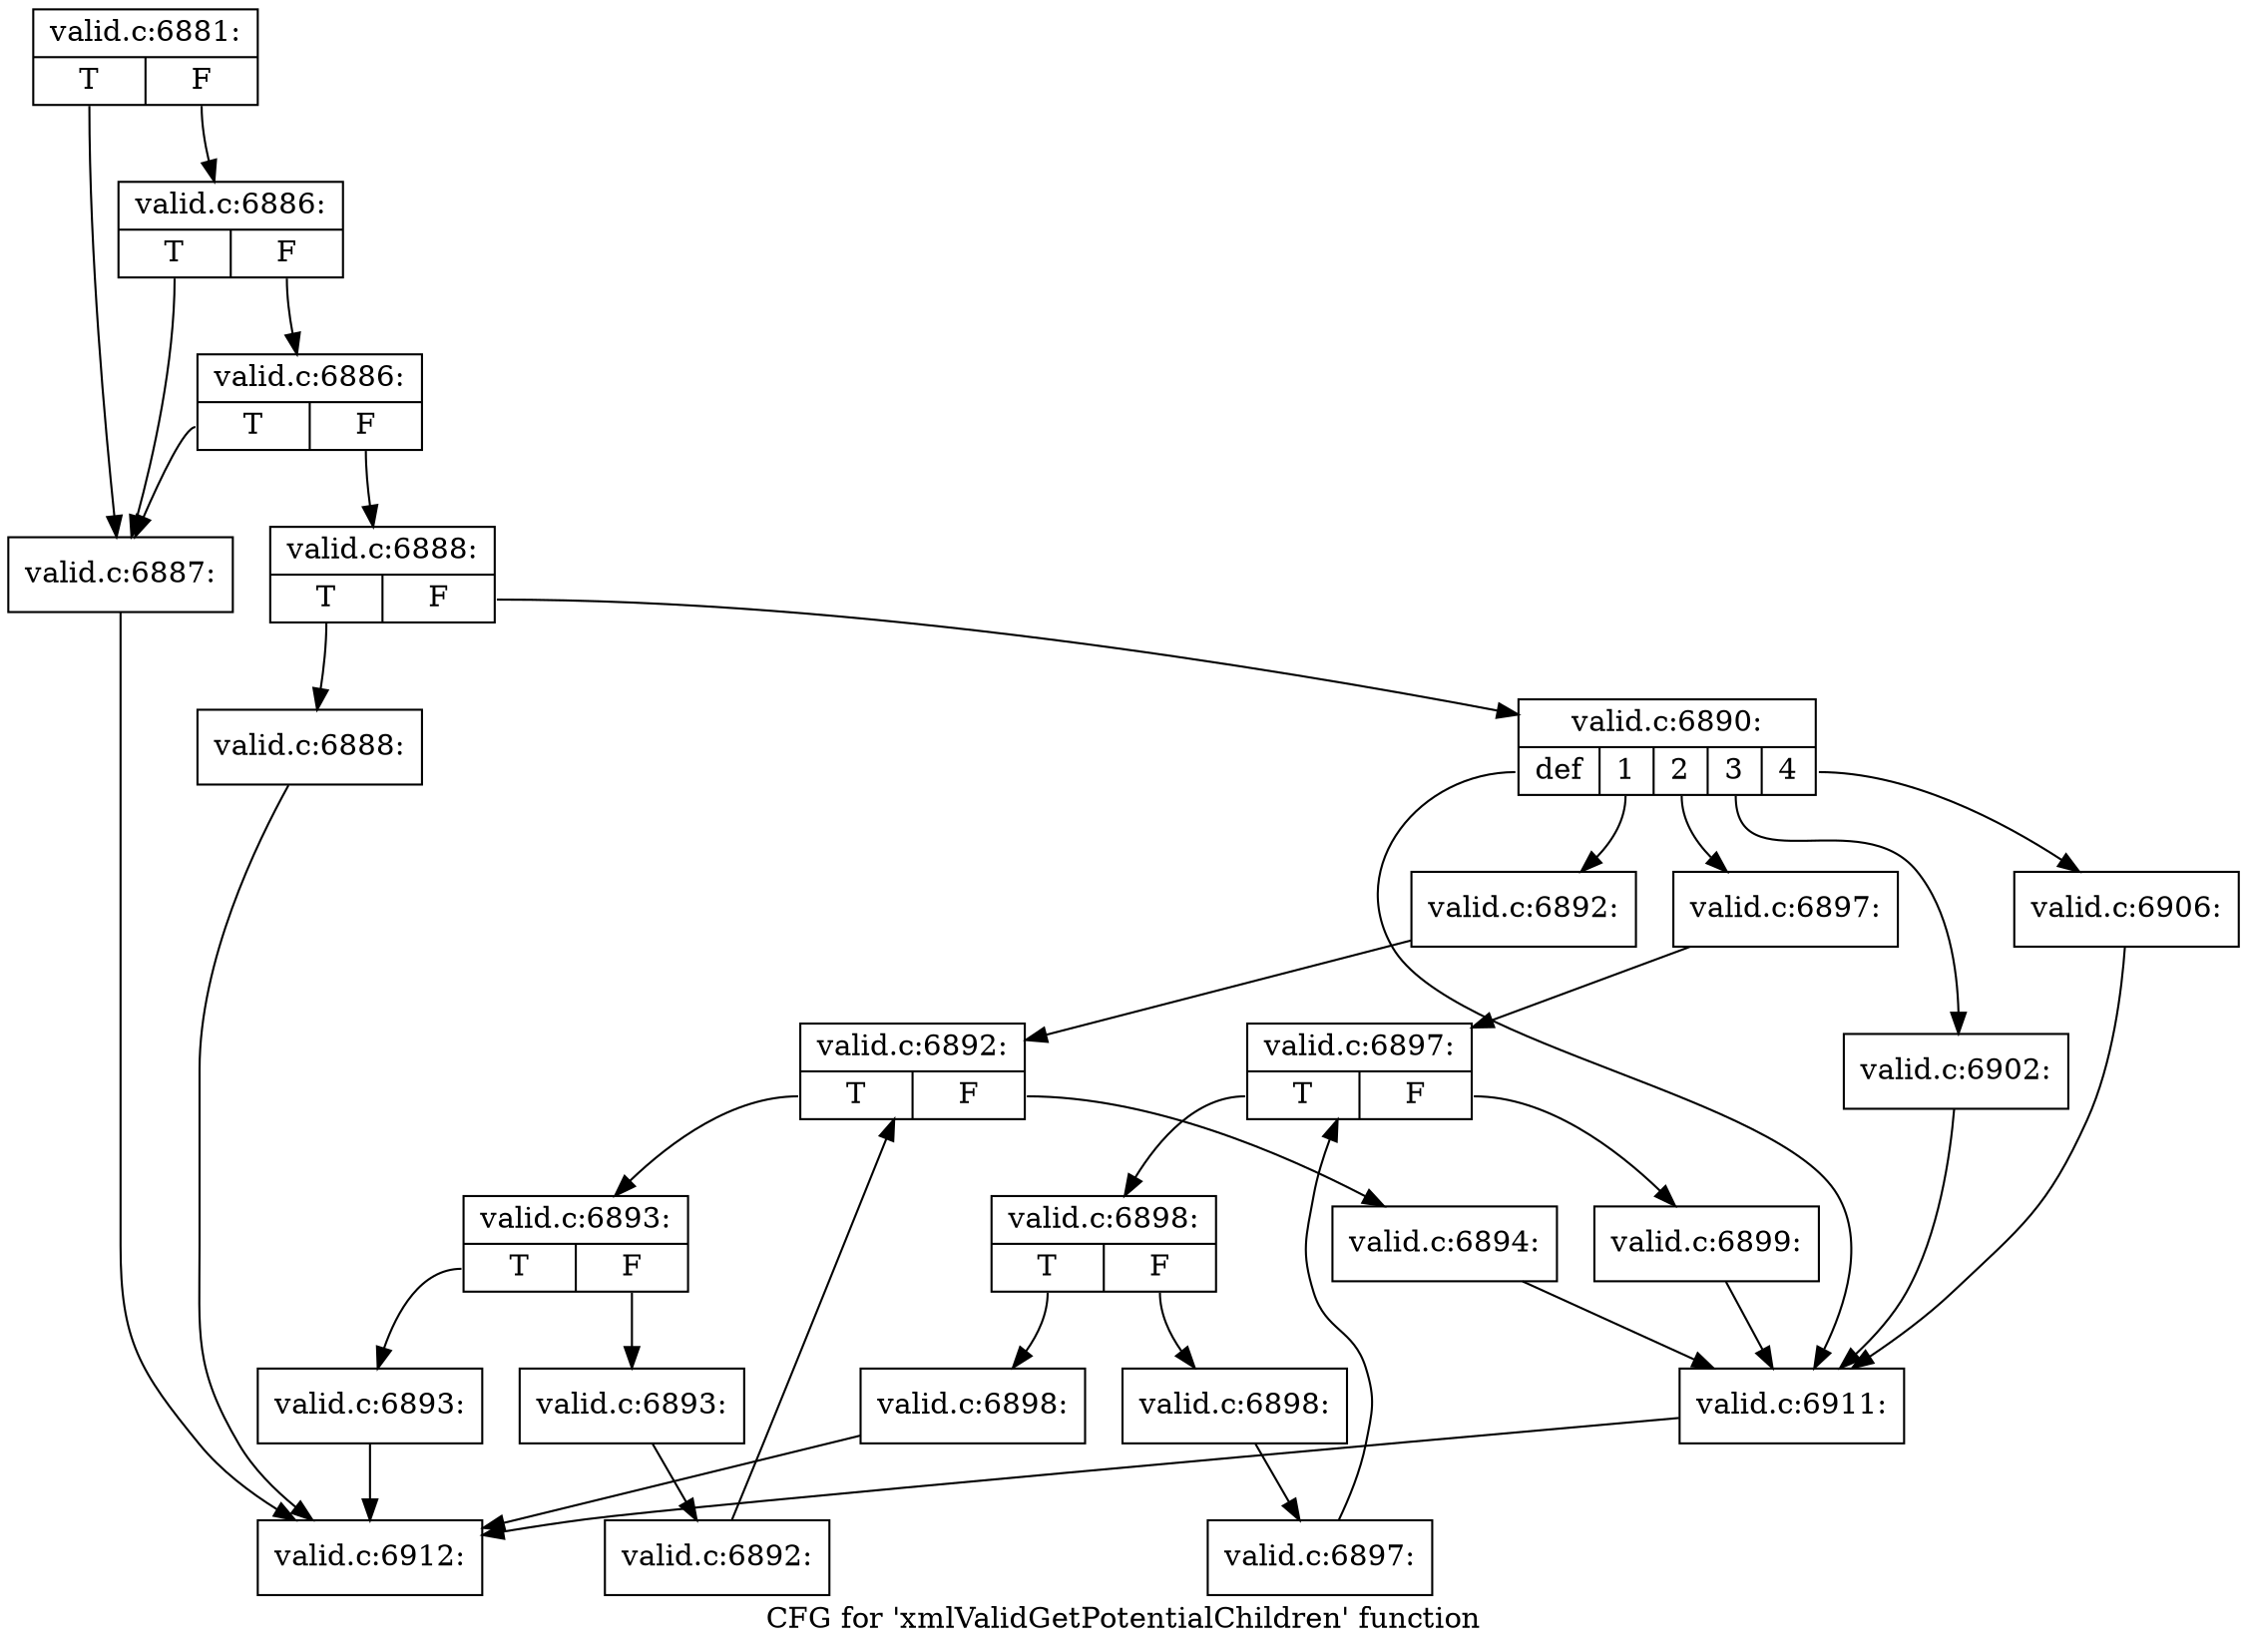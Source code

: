 digraph "CFG for 'xmlValidGetPotentialChildren' function" {
	label="CFG for 'xmlValidGetPotentialChildren' function";

	Node0x5204e80 [shape=record,label="{valid.c:6881:|{<s0>T|<s1>F}}"];
	Node0x5204e80:s0 -> Node0x5206200;
	Node0x5204e80:s1 -> Node0x5206320;
	Node0x5206320 [shape=record,label="{valid.c:6886:|{<s0>T|<s1>F}}"];
	Node0x5206320:s0 -> Node0x5206200;
	Node0x5206320:s1 -> Node0x52062a0;
	Node0x52062a0 [shape=record,label="{valid.c:6886:|{<s0>T|<s1>F}}"];
	Node0x52062a0:s0 -> Node0x5206200;
	Node0x52062a0:s1 -> Node0x5206250;
	Node0x5206200 [shape=record,label="{valid.c:6887:}"];
	Node0x5206200 -> Node0x51fc000;
	Node0x5206250 [shape=record,label="{valid.c:6888:|{<s0>T|<s1>F}}"];
	Node0x5206250:s0 -> Node0x5206ca0;
	Node0x5206250:s1 -> Node0x5206cf0;
	Node0x5206ca0 [shape=record,label="{valid.c:6888:}"];
	Node0x5206ca0 -> Node0x51fc000;
	Node0x5206cf0 [shape=record,label="{valid.c:6890:|{<s0>def|<s1>1|<s2>2|<s3>3|<s4>4}}"];
	Node0x5206cf0:s0 -> Node0x52072f0;
	Node0x5206cf0:s1 -> Node0x5207840;
	Node0x5206cf0:s2 -> Node0x52090b0;
	Node0x5206cf0:s3 -> Node0x520abe0;
	Node0x5206cf0:s4 -> Node0x520b5a0;
	Node0x5207840 [shape=record,label="{valid.c:6892:}"];
	Node0x5207840 -> Node0x5207a60;
	Node0x5207a60 [shape=record,label="{valid.c:6892:|{<s0>T|<s1>F}}"];
	Node0x5207a60:s0 -> Node0x5207d40;
	Node0x5207a60:s1 -> Node0x52078c0;
	Node0x5207d40 [shape=record,label="{valid.c:6893:|{<s0>T|<s1>F}}"];
	Node0x5207d40:s0 -> Node0x5208100;
	Node0x5207d40:s1 -> Node0x5208150;
	Node0x5208100 [shape=record,label="{valid.c:6893:}"];
	Node0x5208100 -> Node0x51fc000;
	Node0x5208150 [shape=record,label="{valid.c:6893:}"];
	Node0x5208150 -> Node0x5207cb0;
	Node0x5207cb0 [shape=record,label="{valid.c:6892:}"];
	Node0x5207cb0 -> Node0x5207a60;
	Node0x52078c0 [shape=record,label="{valid.c:6894:}"];
	Node0x52078c0 -> Node0x52072f0;
	Node0x52090b0 [shape=record,label="{valid.c:6897:}"];
	Node0x52090b0 -> Node0x52092d0;
	Node0x52092d0 [shape=record,label="{valid.c:6897:|{<s0>T|<s1>F}}"];
	Node0x52092d0:s0 -> Node0x52095b0;
	Node0x52092d0:s1 -> Node0x5209130;
	Node0x52095b0 [shape=record,label="{valid.c:6898:|{<s0>T|<s1>F}}"];
	Node0x52095b0:s0 -> Node0x5209970;
	Node0x52095b0:s1 -> Node0x52099c0;
	Node0x5209970 [shape=record,label="{valid.c:6898:}"];
	Node0x5209970 -> Node0x51fc000;
	Node0x52099c0 [shape=record,label="{valid.c:6898:}"];
	Node0x52099c0 -> Node0x5209520;
	Node0x5209520 [shape=record,label="{valid.c:6897:}"];
	Node0x5209520 -> Node0x52092d0;
	Node0x5209130 [shape=record,label="{valid.c:6899:}"];
	Node0x5209130 -> Node0x52072f0;
	Node0x520abe0 [shape=record,label="{valid.c:6902:}"];
	Node0x520abe0 -> Node0x52072f0;
	Node0x520b5a0 [shape=record,label="{valid.c:6906:}"];
	Node0x520b5a0 -> Node0x52072f0;
	Node0x52072f0 [shape=record,label="{valid.c:6911:}"];
	Node0x52072f0 -> Node0x51fc000;
	Node0x51fc000 [shape=record,label="{valid.c:6912:}"];
}
